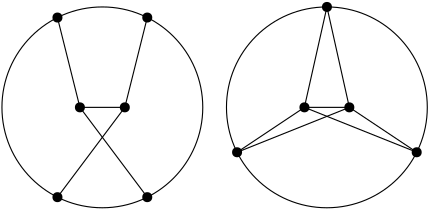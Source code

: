 <?xml version="1.0"?>
<!DOCTYPE ipe SYSTEM "ipe.dtd">
<ipe version="70005" creator="Ipe 7.1.2">
<info created="D:20120205182902" modified="D:20120205183736"/>
<ipestyle name="basic">
<symbol name="arrow/arc(spx)">
<path stroke="sym-stroke" fill="sym-stroke" pen="sym-pen">
0 0 m
-1 0.333 l
-1 -0.333 l
h
</path>
</symbol>
<symbol name="arrow/farc(spx)">
<path stroke="sym-stroke" fill="white" pen="sym-pen">
0 0 m
-1 0.333 l
-1 -0.333 l
h
</path>
</symbol>
<symbol name="mark/circle(sx)" transformations="translations">
<path fill="sym-stroke">
0.6 0 0 0.6 0 0 e
0.4 0 0 0.4 0 0 e
</path>
</symbol>
<symbol name="mark/disk(sx)" transformations="translations">
<path fill="sym-stroke">
0.6 0 0 0.6 0 0 e
</path>
</symbol>
<symbol name="mark/fdisk(sfx)" transformations="translations">
<group>
<path fill="sym-fill">
0.5 0 0 0.5 0 0 e
</path>
<path fill="sym-stroke" fillrule="eofill">
0.6 0 0 0.6 0 0 e
0.4 0 0 0.4 0 0 e
</path>
</group>
</symbol>
<symbol name="mark/box(sx)" transformations="translations">
<path fill="sym-stroke" fillrule="eofill">
-0.6 -0.6 m
0.6 -0.6 l
0.6 0.6 l
-0.6 0.6 l
h
-0.4 -0.4 m
0.4 -0.4 l
0.4 0.4 l
-0.4 0.4 l
h
</path>
</symbol>
<symbol name="mark/square(sx)" transformations="translations">
<path fill="sym-stroke">
-0.6 -0.6 m
0.6 -0.6 l
0.6 0.6 l
-0.6 0.6 l
h
</path>
</symbol>
<symbol name="mark/fsquare(sfx)" transformations="translations">
<group>
<path fill="sym-fill">
-0.5 -0.5 m
0.5 -0.5 l
0.5 0.5 l
-0.5 0.5 l
h
</path>
<path fill="sym-stroke" fillrule="eofill">
-0.6 -0.6 m
0.6 -0.6 l
0.6 0.6 l
-0.6 0.6 l
h
-0.4 -0.4 m
0.4 -0.4 l
0.4 0.4 l
-0.4 0.4 l
h
</path>
</group>
</symbol>
<symbol name="mark/cross(sx)" transformations="translations">
<group>
<path fill="sym-stroke">
-0.43 -0.57 m
0.57 0.43 l
0.43 0.57 l
-0.57 -0.43 l
h
</path>
<path fill="sym-stroke">
-0.43 0.57 m
0.57 -0.43 l
0.43 -0.57 l
-0.57 0.43 l
h
</path>
</group>
</symbol>
<symbol name="arrow/fnormal(spx)">
<path stroke="sym-stroke" fill="white" pen="sym-pen">
0 0 m
-1 0.333 l
-1 -0.333 l
h
</path>
</symbol>
<symbol name="arrow/pointed(spx)">
<path stroke="sym-stroke" fill="sym-stroke" pen="sym-pen">
0 0 m
-1 0.333 l
-0.8 0 l
-1 -0.333 l
h
</path>
</symbol>
<symbol name="arrow/fpointed(spx)">
<path stroke="sym-stroke" fill="white" pen="sym-pen">
0 0 m
-1 0.333 l
-0.8 0 l
-1 -0.333 l
h
</path>
</symbol>
<symbol name="arrow/linear(spx)">
<path stroke="sym-stroke" pen="sym-pen">
-1 0.333 m
0 0 l
-1 -0.333 l
</path>
</symbol>
<symbol name="arrow/fdouble(spx)">
<path stroke="sym-stroke" fill="white" pen="sym-pen">
0 0 m
-1 0.333 l
-1 -0.333 l
h
-1 0 m
-2 0.333 l
-2 -0.333 l
h
</path>
</symbol>
<symbol name="arrow/double(spx)">
<path stroke="sym-stroke" fill="sym-stroke" pen="sym-pen">
0 0 m
-1 0.333 l
-1 -0.333 l
h
-1 0 m
-2 0.333 l
-2 -0.333 l
h
</path>
</symbol>
<pen name="heavier" value="0.8"/>
<pen name="fat" value="1.2"/>
<pen name="ultrafat" value="2"/>
<symbolsize name="large" value="5"/>
<symbolsize name="small" value="2"/>
<symbolsize name="tiny" value="1.1"/>
<arrowsize name="large" value="10"/>
<arrowsize name="small" value="5"/>
<arrowsize name="tiny" value="3"/>
<color name="red" value="1 0 0"/>
<color name="green" value="0 1 0"/>
<color name="blue" value="0 0 1"/>
<color name="yellow" value="1 1 0"/>
<color name="orange" value="1 0.647 0"/>
<color name="gold" value="1 0.843 0"/>
<color name="purple" value="0.627 0.125 0.941"/>
<color name="gray" value="0.745"/>
<color name="brown" value="0.647 0.165 0.165"/>
<color name="navy" value="0 0 0.502"/>
<color name="pink" value="1 0.753 0.796"/>
<color name="seagreen" value="0.18 0.545 0.341"/>
<color name="turquoise" value="0.251 0.878 0.816"/>
<color name="violet" value="0.933 0.51 0.933"/>
<color name="darkblue" value="0 0 0.545"/>
<color name="darkcyan" value="0 0.545 0.545"/>
<color name="darkgray" value="0.663"/>
<color name="darkgreen" value="0 0.392 0"/>
<color name="darkmagenta" value="0.545 0 0.545"/>
<color name="darkorange" value="1 0.549 0"/>
<color name="darkred" value="0.545 0 0"/>
<color name="lightblue" value="0.678 0.847 0.902"/>
<color name="lightcyan" value="0.878 1 1"/>
<color name="lightgray" value="0.827"/>
<color name="lightgreen" value="0.565 0.933 0.565"/>
<color name="lightyellow" value="1 1 0.878"/>
<dashstyle name="dashed" value="[4] 0"/>
<dashstyle name="dotted" value="[1 3] 0"/>
<dashstyle name="dash dotted" value="[4 2 1 2] 0"/>
<dashstyle name="dash dot dotted" value="[4 2 1 2 1 2] 0"/>
<textsize name="large" value="\large"/>
<textsize name="Large" value="\Large"/>
<textsize name="LARGE" value="\LARGE"/>
<textsize name="huge" value="\huge"/>
<textsize name="Huge" value="\Huge"/>
<textsize name="small" value="\small"/>
<textsize name="footnote" value="\footnotesize"/>
<textsize name="tiny" value="\tiny"/>
<textstyle name="center" begin="\begin{center}" end="\end{center}"/>
<textstyle name="itemize" begin="\begin{itemize}" end="\end{itemize}"/>
<textstyle name="item" begin="\begin{itemize}\item{}" end="\end{itemize}"/>
<gridsize name="4 pts" value="4"/>
<gridsize name="8 pts (~3 mm)" value="8"/>
<gridsize name="16 pts (~6 mm)" value="16"/>
<gridsize name="32 pts (~12 mm)" value="32"/>
<gridsize name="10 pts (~3.5 mm)" value="10"/>
<gridsize name="20 pts (~7 mm)" value="20"/>
<gridsize name="14 pts (~5 mm)" value="14"/>
<gridsize name="28 pts (~10 mm)" value="28"/>
<gridsize name="56 pts (~20 mm)" value="56"/>
<anglesize name="90 deg" value="90"/>
<anglesize name="60 deg" value="60"/>
<anglesize name="45 deg" value="45"/>
<anglesize name="30 deg" value="30"/>
<anglesize name="22.5 deg" value="22.5"/>
<tiling name="falling" angle="-60" step="4" width="1"/>
<tiling name="rising" angle="30" step="4" width="1"/>
</ipestyle>
<page>
<layer name="alpha"/>
<view layers="alpha" active="alpha"/>
<path layer="alpha" matrix="0.505186 0 0 0.505186 27.9302 383.755" stroke="black">
71.5542 0 0 71.5542 128 704 e
</path>
<path matrix="0.505186 0 0 0.505186 -4.40173 383.755" stroke="black">
71.5542 0 0 71.5542 352 704 e
</path>
<path matrix="0.505186 0 0 0.505186 27.9302 383.755" stroke="black">
112 704 m
144 704 l
</path>
<path matrix="0.505186 0 0 0.505186 27.9302 383.755" stroke="black">
112 704 m
96 768 l
</path>
<path matrix="0.505186 0 0 0.505186 27.9302 383.755" stroke="black">
144 704 m
160 768 l
</path>
<path matrix="0.505186 0 0 0.505186 27.9302 383.755" stroke="black">
144 704 m
96 640 l
</path>
<path matrix="0.505186 0 0 0.505186 27.9302 383.755" stroke="black">
112 704 m
160 640 l
</path>
<path matrix="0.505186 0 0 0.505186 -4.40173 383.755" stroke="black">
336 704 m
368 704 l
</path>
<path matrix="0.505186 0 0 0.505186 -4.40173 383.755" stroke="black">
336 704 m
288 672 l
</path>
<path matrix="0.505186 0 0 0.505186 -4.40173 383.755" stroke="black">
368 704 m
288 672 l
</path>
<path matrix="0.505186 0 0 0.505186 -4.40173 383.755" stroke="black">
336 704 m
416 672 l
416 672 l
</path>
<path matrix="0.505186 0 0 0.505186 -4.40173 383.755" stroke="black">
368 704 m
416 672 l
</path>
<path matrix="0.505186 0 0 0.505186 -4.40173 383.755" stroke="black">
335.964 703.976 m
352.042 775.554 l
368.004 703.997 l
</path>
<use matrix="0.505186 0 0 0.505186 -4.40173 383.755" name="mark/disk(sx)" pos="352.042 775.554" size="normal" stroke="black"/>
<use matrix="0.505186 0 0 0.505186 -4.40173 383.755" name="mark/disk(sx)" pos="368.004 703.997" size="normal" stroke="black"/>
<use matrix="0.505186 0 0 0.505186 -4.40173 383.755" name="mark/disk(sx)" pos="336 704" size="normal" stroke="black"/>
<use matrix="0.505186 0 0 0.505186 -4.40173 383.755" name="mark/disk(sx)" pos="416 672" size="normal" stroke="black"/>
<use matrix="0.505186 0 0 0.505186 -4.40173 383.755" name="mark/disk(sx)" pos="288 672" size="normal" stroke="black"/>
<use matrix="0.505186 0 0 0.505186 27.9302 383.755" name="mark/disk(sx)" pos="160 768" size="normal" stroke="black"/>
<use matrix="0.505186 0 0 0.505186 27.9302 383.755" name="mark/disk(sx)" pos="96 768" size="normal" stroke="black"/>
<use matrix="0.505186 0 0 0.505186 27.9302 383.755" name="mark/disk(sx)" pos="144 704" size="normal" stroke="black"/>
<use matrix="0.505186 0 0 0.505186 27.9302 383.755" name="mark/disk(sx)" pos="112 704" size="normal" stroke="black"/>
<use matrix="0.505186 0 0 0.505186 27.9302 383.755" name="mark/disk(sx)" pos="96 640" size="normal" stroke="black"/>
<use matrix="0.505186 0 0 0.505186 27.9302 383.755" name="mark/disk(sx)" pos="160 640" size="normal" stroke="black"/>
</page>
</ipe>
